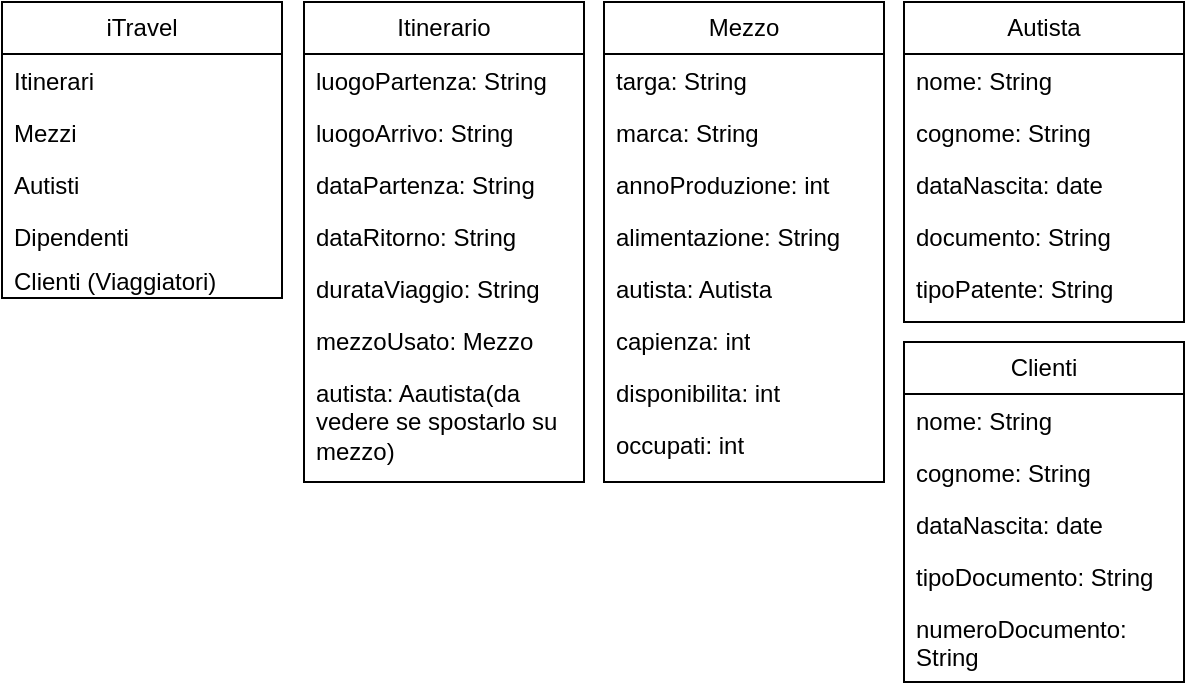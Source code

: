 <mxfile version="24.5.3" type="device">
  <diagram name="Pagina-1" id="hgV8u6A-N6SEk5aZzd-X">
    <mxGraphModel dx="890" dy="428" grid="1" gridSize="10" guides="1" tooltips="1" connect="1" arrows="1" fold="1" page="1" pageScale="1" pageWidth="827" pageHeight="1169" math="0" shadow="0">
      <root>
        <mxCell id="0" />
        <mxCell id="1" parent="0" />
        <mxCell id="GeOu5NxACtIsxG1kyI35-2" value="iTravel" style="swimlane;fontStyle=0;childLayout=stackLayout;horizontal=1;startSize=26;fillColor=none;horizontalStack=0;resizeParent=1;resizeParentMax=0;resizeLast=0;collapsible=1;marginBottom=0;whiteSpace=wrap;html=1;" vertex="1" parent="1">
          <mxGeometry x="139" y="200" width="140" height="148" as="geometry" />
        </mxCell>
        <mxCell id="GeOu5NxACtIsxG1kyI35-3" value="Itinerari" style="text;strokeColor=none;fillColor=none;align=left;verticalAlign=top;spacingLeft=4;spacingRight=4;overflow=hidden;rotatable=0;points=[[0,0.5],[1,0.5]];portConstraint=eastwest;whiteSpace=wrap;html=1;" vertex="1" parent="GeOu5NxACtIsxG1kyI35-2">
          <mxGeometry y="26" width="140" height="26" as="geometry" />
        </mxCell>
        <mxCell id="GeOu5NxACtIsxG1kyI35-4" value="Mezzi" style="text;strokeColor=none;fillColor=none;align=left;verticalAlign=top;spacingLeft=4;spacingRight=4;overflow=hidden;rotatable=0;points=[[0,0.5],[1,0.5]];portConstraint=eastwest;whiteSpace=wrap;html=1;" vertex="1" parent="GeOu5NxACtIsxG1kyI35-2">
          <mxGeometry y="52" width="140" height="26" as="geometry" />
        </mxCell>
        <mxCell id="GeOu5NxACtIsxG1kyI35-7" value="Autisti" style="text;strokeColor=none;fillColor=none;align=left;verticalAlign=top;spacingLeft=4;spacingRight=4;overflow=hidden;rotatable=0;points=[[0,0.5],[1,0.5]];portConstraint=eastwest;whiteSpace=wrap;html=1;" vertex="1" parent="GeOu5NxACtIsxG1kyI35-2">
          <mxGeometry y="78" width="140" height="26" as="geometry" />
        </mxCell>
        <mxCell id="GeOu5NxACtIsxG1kyI35-5" value="Dipendenti" style="text;strokeColor=none;fillColor=none;align=left;verticalAlign=top;spacingLeft=4;spacingRight=4;overflow=hidden;rotatable=0;points=[[0,0.5],[1,0.5]];portConstraint=eastwest;whiteSpace=wrap;html=1;" vertex="1" parent="GeOu5NxACtIsxG1kyI35-2">
          <mxGeometry y="104" width="140" height="22" as="geometry" />
        </mxCell>
        <mxCell id="GeOu5NxACtIsxG1kyI35-6" value="Clienti (Viaggiatori)" style="text;strokeColor=none;fillColor=none;align=left;verticalAlign=top;spacingLeft=4;spacingRight=4;overflow=hidden;rotatable=0;points=[[0,0.5],[1,0.5]];portConstraint=eastwest;whiteSpace=wrap;html=1;" vertex="1" parent="GeOu5NxACtIsxG1kyI35-2">
          <mxGeometry y="126" width="140" height="22" as="geometry" />
        </mxCell>
        <mxCell id="GeOu5NxACtIsxG1kyI35-9" value="Itinerario" style="swimlane;fontStyle=0;childLayout=stackLayout;horizontal=1;startSize=26;fillColor=none;horizontalStack=0;resizeParent=1;resizeParentMax=0;resizeLast=0;collapsible=1;marginBottom=0;whiteSpace=wrap;html=1;" vertex="1" parent="1">
          <mxGeometry x="290" y="200" width="140" height="240" as="geometry" />
        </mxCell>
        <mxCell id="GeOu5NxACtIsxG1kyI35-10" value="luogoPartenza: String" style="text;strokeColor=none;fillColor=none;align=left;verticalAlign=top;spacingLeft=4;spacingRight=4;overflow=hidden;rotatable=0;points=[[0,0.5],[1,0.5]];portConstraint=eastwest;whiteSpace=wrap;html=1;" vertex="1" parent="GeOu5NxACtIsxG1kyI35-9">
          <mxGeometry y="26" width="140" height="26" as="geometry" />
        </mxCell>
        <mxCell id="GeOu5NxACtIsxG1kyI35-12" value="luogoArrivo: String&lt;div&gt;&lt;br&gt;&lt;/div&gt;" style="text;strokeColor=none;fillColor=none;align=left;verticalAlign=top;spacingLeft=4;spacingRight=4;overflow=hidden;rotatable=0;points=[[0,0.5],[1,0.5]];portConstraint=eastwest;whiteSpace=wrap;html=1;" vertex="1" parent="GeOu5NxACtIsxG1kyI35-9">
          <mxGeometry y="52" width="140" height="26" as="geometry" />
        </mxCell>
        <mxCell id="GeOu5NxACtIsxG1kyI35-14" value="dataPartenza: String&lt;div&gt;&lt;br&gt;&lt;/div&gt;" style="text;strokeColor=none;fillColor=none;align=left;verticalAlign=top;spacingLeft=4;spacingRight=4;overflow=hidden;rotatable=0;points=[[0,0.5],[1,0.5]];portConstraint=eastwest;whiteSpace=wrap;html=1;" vertex="1" parent="GeOu5NxACtIsxG1kyI35-9">
          <mxGeometry y="78" width="140" height="26" as="geometry" />
        </mxCell>
        <mxCell id="GeOu5NxACtIsxG1kyI35-15" value="dataRitorno: String&lt;div&gt;&lt;br&gt;&lt;/div&gt;" style="text;strokeColor=none;fillColor=none;align=left;verticalAlign=top;spacingLeft=4;spacingRight=4;overflow=hidden;rotatable=0;points=[[0,0.5],[1,0.5]];portConstraint=eastwest;whiteSpace=wrap;html=1;" vertex="1" parent="GeOu5NxACtIsxG1kyI35-9">
          <mxGeometry y="104" width="140" height="26" as="geometry" />
        </mxCell>
        <mxCell id="GeOu5NxACtIsxG1kyI35-16" value="durataViaggio: String&lt;div&gt;&lt;br&gt;&lt;/div&gt;" style="text;strokeColor=none;fillColor=none;align=left;verticalAlign=top;spacingLeft=4;spacingRight=4;overflow=hidden;rotatable=0;points=[[0,0.5],[1,0.5]];portConstraint=eastwest;whiteSpace=wrap;html=1;" vertex="1" parent="GeOu5NxACtIsxG1kyI35-9">
          <mxGeometry y="130" width="140" height="26" as="geometry" />
        </mxCell>
        <mxCell id="GeOu5NxACtIsxG1kyI35-17" value="mezzoUsato: Mezzo&lt;div&gt;&lt;br&gt;&lt;/div&gt;" style="text;strokeColor=none;fillColor=none;align=left;verticalAlign=top;spacingLeft=4;spacingRight=4;overflow=hidden;rotatable=0;points=[[0,0.5],[1,0.5]];portConstraint=eastwest;whiteSpace=wrap;html=1;" vertex="1" parent="GeOu5NxACtIsxG1kyI35-9">
          <mxGeometry y="156" width="140" height="26" as="geometry" />
        </mxCell>
        <mxCell id="GeOu5NxACtIsxG1kyI35-18" value="autista: Aautista(da vedere se spostarlo su mezzo)&lt;div&gt;&lt;br&gt;&lt;/div&gt;" style="text;strokeColor=none;fillColor=none;align=left;verticalAlign=top;spacingLeft=4;spacingRight=4;overflow=hidden;rotatable=0;points=[[0,0.5],[1,0.5]];portConstraint=eastwest;whiteSpace=wrap;html=1;" vertex="1" parent="GeOu5NxACtIsxG1kyI35-9">
          <mxGeometry y="182" width="140" height="58" as="geometry" />
        </mxCell>
        <mxCell id="GeOu5NxACtIsxG1kyI35-19" value="Mezzo" style="swimlane;fontStyle=0;childLayout=stackLayout;horizontal=1;startSize=26;fillColor=none;horizontalStack=0;resizeParent=1;resizeParentMax=0;resizeLast=0;collapsible=1;marginBottom=0;whiteSpace=wrap;html=1;" vertex="1" parent="1">
          <mxGeometry x="440" y="200" width="140" height="240" as="geometry" />
        </mxCell>
        <mxCell id="GeOu5NxACtIsxG1kyI35-20" value="targa: String" style="text;strokeColor=none;fillColor=none;align=left;verticalAlign=top;spacingLeft=4;spacingRight=4;overflow=hidden;rotatable=0;points=[[0,0.5],[1,0.5]];portConstraint=eastwest;whiteSpace=wrap;html=1;" vertex="1" parent="GeOu5NxACtIsxG1kyI35-19">
          <mxGeometry y="26" width="140" height="26" as="geometry" />
        </mxCell>
        <mxCell id="GeOu5NxACtIsxG1kyI35-21" value="marca: String" style="text;strokeColor=none;fillColor=none;align=left;verticalAlign=top;spacingLeft=4;spacingRight=4;overflow=hidden;rotatable=0;points=[[0,0.5],[1,0.5]];portConstraint=eastwest;whiteSpace=wrap;html=1;" vertex="1" parent="GeOu5NxACtIsxG1kyI35-19">
          <mxGeometry y="52" width="140" height="26" as="geometry" />
        </mxCell>
        <mxCell id="GeOu5NxACtIsxG1kyI35-22" value="annoProduzione: int" style="text;strokeColor=none;fillColor=none;align=left;verticalAlign=top;spacingLeft=4;spacingRight=4;overflow=hidden;rotatable=0;points=[[0,0.5],[1,0.5]];portConstraint=eastwest;whiteSpace=wrap;html=1;" vertex="1" parent="GeOu5NxACtIsxG1kyI35-19">
          <mxGeometry y="78" width="140" height="26" as="geometry" />
        </mxCell>
        <mxCell id="GeOu5NxACtIsxG1kyI35-23" value="alimentazione: String" style="text;strokeColor=none;fillColor=none;align=left;verticalAlign=top;spacingLeft=4;spacingRight=4;overflow=hidden;rotatable=0;points=[[0,0.5],[1,0.5]];portConstraint=eastwest;whiteSpace=wrap;html=1;" vertex="1" parent="GeOu5NxACtIsxG1kyI35-19">
          <mxGeometry y="104" width="140" height="26" as="geometry" />
        </mxCell>
        <mxCell id="GeOu5NxACtIsxG1kyI35-24" value="autista: Autista" style="text;strokeColor=none;fillColor=none;align=left;verticalAlign=top;spacingLeft=4;spacingRight=4;overflow=hidden;rotatable=0;points=[[0,0.5],[1,0.5]];portConstraint=eastwest;whiteSpace=wrap;html=1;" vertex="1" parent="GeOu5NxACtIsxG1kyI35-19">
          <mxGeometry y="130" width="140" height="26" as="geometry" />
        </mxCell>
        <mxCell id="GeOu5NxACtIsxG1kyI35-25" value="capienza: int" style="text;strokeColor=none;fillColor=none;align=left;verticalAlign=top;spacingLeft=4;spacingRight=4;overflow=hidden;rotatable=0;points=[[0,0.5],[1,0.5]];portConstraint=eastwest;whiteSpace=wrap;html=1;" vertex="1" parent="GeOu5NxACtIsxG1kyI35-19">
          <mxGeometry y="156" width="140" height="26" as="geometry" />
        </mxCell>
        <mxCell id="GeOu5NxACtIsxG1kyI35-26" value="disponibilita: int" style="text;strokeColor=none;fillColor=none;align=left;verticalAlign=top;spacingLeft=4;spacingRight=4;overflow=hidden;rotatable=0;points=[[0,0.5],[1,0.5]];portConstraint=eastwest;whiteSpace=wrap;html=1;" vertex="1" parent="GeOu5NxACtIsxG1kyI35-19">
          <mxGeometry y="182" width="140" height="26" as="geometry" />
        </mxCell>
        <mxCell id="GeOu5NxACtIsxG1kyI35-27" value="occupati: int" style="text;strokeColor=none;fillColor=none;align=left;verticalAlign=top;spacingLeft=4;spacingRight=4;overflow=hidden;rotatable=0;points=[[0,0.5],[1,0.5]];portConstraint=eastwest;whiteSpace=wrap;html=1;" vertex="1" parent="GeOu5NxACtIsxG1kyI35-19">
          <mxGeometry y="208" width="140" height="32" as="geometry" />
        </mxCell>
        <mxCell id="GeOu5NxACtIsxG1kyI35-28" value="Autista" style="swimlane;fontStyle=0;childLayout=stackLayout;horizontal=1;startSize=26;fillColor=none;horizontalStack=0;resizeParent=1;resizeParentMax=0;resizeLast=0;collapsible=1;marginBottom=0;whiteSpace=wrap;html=1;" vertex="1" parent="1">
          <mxGeometry x="590" y="200" width="140" height="160" as="geometry" />
        </mxCell>
        <mxCell id="GeOu5NxACtIsxG1kyI35-29" value="nome: String" style="text;strokeColor=none;fillColor=none;align=left;verticalAlign=top;spacingLeft=4;spacingRight=4;overflow=hidden;rotatable=0;points=[[0,0.5],[1,0.5]];portConstraint=eastwest;whiteSpace=wrap;html=1;" vertex="1" parent="GeOu5NxACtIsxG1kyI35-28">
          <mxGeometry y="26" width="140" height="26" as="geometry" />
        </mxCell>
        <mxCell id="GeOu5NxACtIsxG1kyI35-30" value="cognome: String" style="text;strokeColor=none;fillColor=none;align=left;verticalAlign=top;spacingLeft=4;spacingRight=4;overflow=hidden;rotatable=0;points=[[0,0.5],[1,0.5]];portConstraint=eastwest;whiteSpace=wrap;html=1;" vertex="1" parent="GeOu5NxACtIsxG1kyI35-28">
          <mxGeometry y="52" width="140" height="26" as="geometry" />
        </mxCell>
        <mxCell id="GeOu5NxACtIsxG1kyI35-31" value="dataNascita: date" style="text;strokeColor=none;fillColor=none;align=left;verticalAlign=top;spacingLeft=4;spacingRight=4;overflow=hidden;rotatable=0;points=[[0,0.5],[1,0.5]];portConstraint=eastwest;whiteSpace=wrap;html=1;" vertex="1" parent="GeOu5NxACtIsxG1kyI35-28">
          <mxGeometry y="78" width="140" height="26" as="geometry" />
        </mxCell>
        <mxCell id="GeOu5NxACtIsxG1kyI35-32" value="documento: String" style="text;strokeColor=none;fillColor=none;align=left;verticalAlign=top;spacingLeft=4;spacingRight=4;overflow=hidden;rotatable=0;points=[[0,0.5],[1,0.5]];portConstraint=eastwest;whiteSpace=wrap;html=1;" vertex="1" parent="GeOu5NxACtIsxG1kyI35-28">
          <mxGeometry y="104" width="140" height="26" as="geometry" />
        </mxCell>
        <mxCell id="GeOu5NxACtIsxG1kyI35-33" value="tipoPatente: String" style="text;strokeColor=none;fillColor=none;align=left;verticalAlign=top;spacingLeft=4;spacingRight=4;overflow=hidden;rotatable=0;points=[[0,0.5],[1,0.5]];portConstraint=eastwest;whiteSpace=wrap;html=1;" vertex="1" parent="GeOu5NxACtIsxG1kyI35-28">
          <mxGeometry y="130" width="140" height="30" as="geometry" />
        </mxCell>
        <mxCell id="GeOu5NxACtIsxG1kyI35-34" value="Clienti" style="swimlane;fontStyle=0;childLayout=stackLayout;horizontal=1;startSize=26;fillColor=none;horizontalStack=0;resizeParent=1;resizeParentMax=0;resizeLast=0;collapsible=1;marginBottom=0;whiteSpace=wrap;html=1;" vertex="1" parent="1">
          <mxGeometry x="590" y="370" width="140" height="170" as="geometry" />
        </mxCell>
        <mxCell id="GeOu5NxACtIsxG1kyI35-35" value="nome: String" style="text;strokeColor=none;fillColor=none;align=left;verticalAlign=top;spacingLeft=4;spacingRight=4;overflow=hidden;rotatable=0;points=[[0,0.5],[1,0.5]];portConstraint=eastwest;whiteSpace=wrap;html=1;" vertex="1" parent="GeOu5NxACtIsxG1kyI35-34">
          <mxGeometry y="26" width="140" height="26" as="geometry" />
        </mxCell>
        <mxCell id="GeOu5NxACtIsxG1kyI35-36" value="cognome: String" style="text;strokeColor=none;fillColor=none;align=left;verticalAlign=top;spacingLeft=4;spacingRight=4;overflow=hidden;rotatable=0;points=[[0,0.5],[1,0.5]];portConstraint=eastwest;whiteSpace=wrap;html=1;" vertex="1" parent="GeOu5NxACtIsxG1kyI35-34">
          <mxGeometry y="52" width="140" height="26" as="geometry" />
        </mxCell>
        <mxCell id="GeOu5NxACtIsxG1kyI35-37" value="dataNascita: date" style="text;strokeColor=none;fillColor=none;align=left;verticalAlign=top;spacingLeft=4;spacingRight=4;overflow=hidden;rotatable=0;points=[[0,0.5],[1,0.5]];portConstraint=eastwest;whiteSpace=wrap;html=1;" vertex="1" parent="GeOu5NxACtIsxG1kyI35-34">
          <mxGeometry y="78" width="140" height="26" as="geometry" />
        </mxCell>
        <mxCell id="GeOu5NxACtIsxG1kyI35-38" value="tipoDocumento: String" style="text;strokeColor=none;fillColor=none;align=left;verticalAlign=top;spacingLeft=4;spacingRight=4;overflow=hidden;rotatable=0;points=[[0,0.5],[1,0.5]];portConstraint=eastwest;whiteSpace=wrap;html=1;" vertex="1" parent="GeOu5NxACtIsxG1kyI35-34">
          <mxGeometry y="104" width="140" height="26" as="geometry" />
        </mxCell>
        <mxCell id="GeOu5NxACtIsxG1kyI35-39" value="numeroDocumento: String" style="text;strokeColor=none;fillColor=none;align=left;verticalAlign=top;spacingLeft=4;spacingRight=4;overflow=hidden;rotatable=0;points=[[0,0.5],[1,0.5]];portConstraint=eastwest;whiteSpace=wrap;html=1;" vertex="1" parent="GeOu5NxACtIsxG1kyI35-34">
          <mxGeometry y="130" width="140" height="40" as="geometry" />
        </mxCell>
      </root>
    </mxGraphModel>
  </diagram>
</mxfile>
